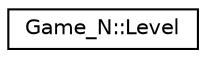 digraph "Graphical Class Hierarchy"
{
 // LATEX_PDF_SIZE
  edge [fontname="Helvetica",fontsize="10",labelfontname="Helvetica",labelfontsize="10"];
  node [fontname="Helvetica",fontsize="10",shape=record];
  rankdir="LR";
  Node0 [label="Game_N::Level",height=0.2,width=0.4,color="black", fillcolor="white", style="filled",URL="$classGame__N_1_1Level.html",tooltip=" "];
}
